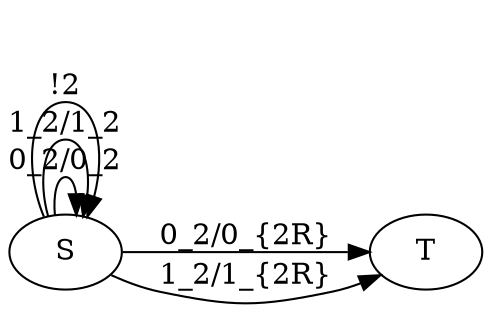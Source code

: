 digraph G {
	rankdir=LR;
	S -> S [label="0_2/0_2"];
	S -> S [label="1_2/1_2"];

	S -> T [label="0_2/0_{2R}"];
	S -> T [label="1_2/1_{2R}"];

	S -> S [label="!2"];
}
